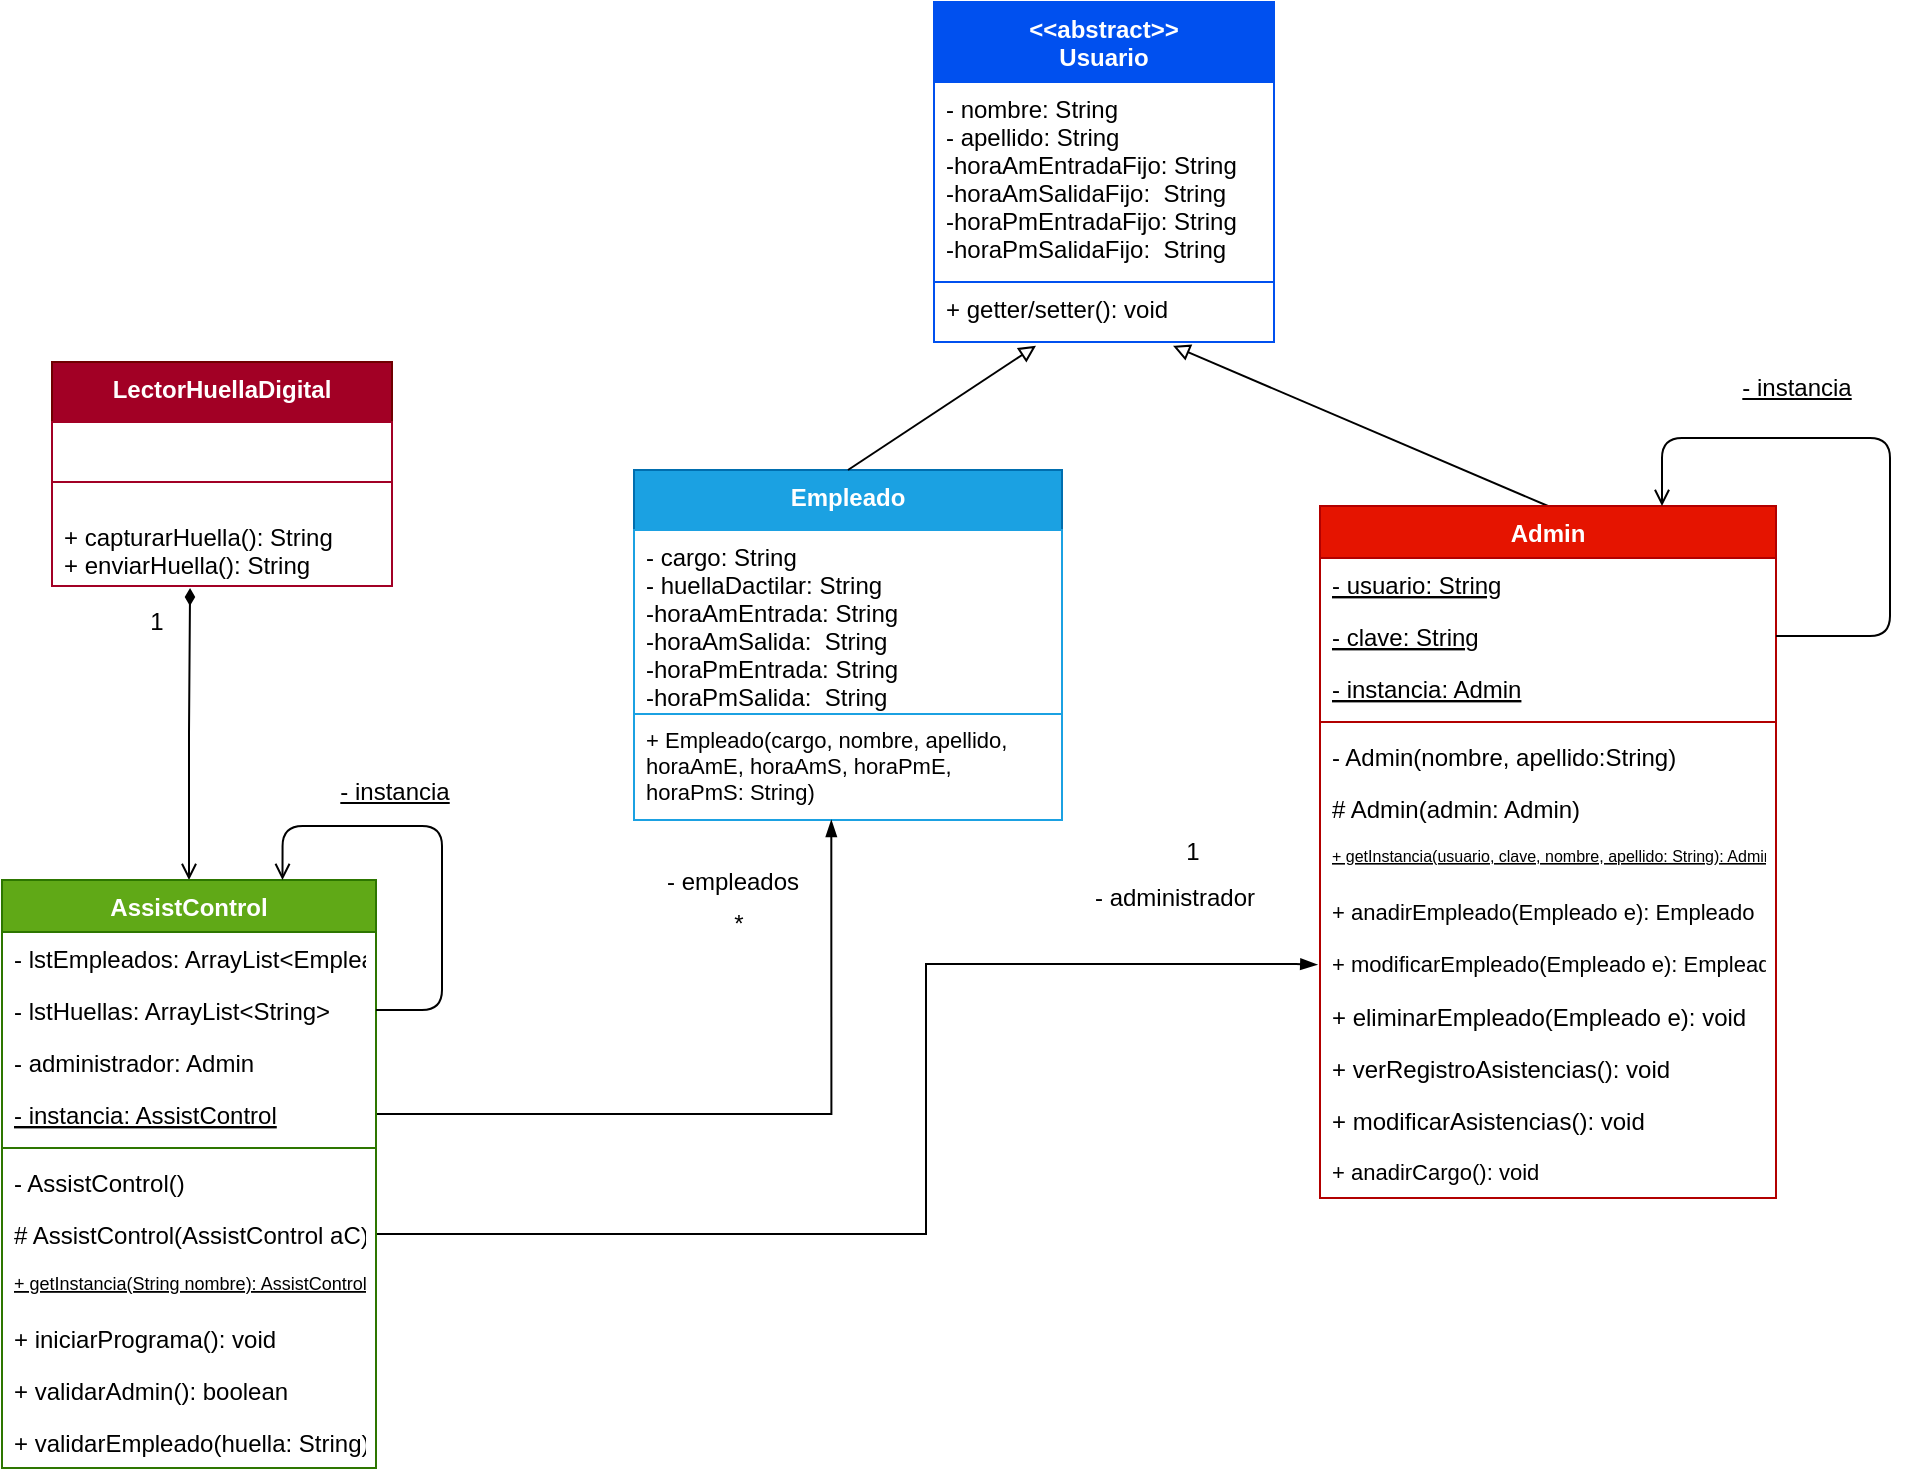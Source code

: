 <mxfile>
    <diagram id="lH5fCbZ_AQfIexLqE5lS" name="Página-1">
        <mxGraphModel dx="1612" dy="712" grid="0" gridSize="10" guides="1" tooltips="1" connect="1" arrows="1" fold="1" page="1" pageScale="1" pageWidth="1169" pageHeight="827" background="#ffffff" math="0" shadow="0">
            <root>
                <mxCell id="0"/>
                <mxCell id="1" parent="0"/>
                <mxCell id="2" value="&lt;&lt;abstract&gt;&gt;&#10;Usuario" style="swimlane;fontStyle=1;align=center;verticalAlign=top;childLayout=stackLayout;horizontal=1;startSize=40;horizontalStack=0;resizeParent=1;resizeParentMax=0;resizeLast=0;collapsible=1;marginBottom=0;strokeColor=#0050EF;fillColor=#0050EF;fontColor=#ffffff;" parent="1" vertex="1">
                    <mxGeometry x="504" y="26" width="170" height="170" as="geometry"/>
                </mxCell>
                <mxCell id="3" value="- nombre: String&#10;- apellido: String&#10;-horaAmEntradaFijo: String&#10;-horaAmSalidaFijo:  String&#10;-horaPmEntradaFijo: String&#10;-horaPmSalidaFijo:  String" style="text;strokeColor=#0050EF;fillColor=none;align=left;verticalAlign=top;spacingLeft=4;spacingRight=4;overflow=hidden;rotatable=0;points=[[0,0.5],[1,0.5]];portConstraint=eastwest;fontColor=#000000;" parent="2" vertex="1">
                    <mxGeometry y="40" width="170" height="100" as="geometry"/>
                </mxCell>
                <mxCell id="5" value="+ getter/setter(): void" style="text;strokeColor=#0050EF;fillColor=none;align=left;verticalAlign=top;spacingLeft=4;spacingRight=4;overflow=hidden;rotatable=0;points=[[0,0.5],[1,0.5]];portConstraint=eastwest;labelBorderColor=none;fontColor=#000000;" parent="2" vertex="1">
                    <mxGeometry y="140" width="170" height="30" as="geometry"/>
                </mxCell>
                <mxCell id="6" value="Empleado" style="swimlane;fontStyle=1;align=center;verticalAlign=top;childLayout=stackLayout;horizontal=1;startSize=30;horizontalStack=0;resizeParent=1;resizeParentMax=0;resizeLast=0;collapsible=1;marginBottom=0;strokeColor=#006EAF;fillColor=#1BA1E2;fontColor=#ffffff;" parent="1" vertex="1">
                    <mxGeometry x="354" y="260" width="214" height="175" as="geometry"/>
                </mxCell>
                <mxCell id="7" value="- cargo: String&#10;- huellaDactilar: String&#10;-horaAmEntrada: String&#10;-horaAmSalida:  String&#10;-horaPmEntrada: String&#10;-horaPmSalida:  String" style="text;strokeColor=#1BA1E2;fillColor=none;align=left;verticalAlign=top;spacingLeft=4;spacingRight=4;overflow=hidden;rotatable=0;points=[[0,0.5],[1,0.5]];portConstraint=eastwest;fontColor=#000000;" parent="6" vertex="1">
                    <mxGeometry y="30" width="214" height="92" as="geometry"/>
                </mxCell>
                <mxCell id="8" value="+ Empleado(cargo, nombre, apellido,&#10;horaAmE, horaAmS, horaPmE,&#10;horaPmS: String)&#10;" style="text;strokeColor=#1BA1E2;fillColor=none;align=left;verticalAlign=top;spacingLeft=4;spacingRight=4;overflow=hidden;rotatable=0;points=[[0,0.5],[1,0.5]];portConstraint=eastwest;labelBorderColor=none;fontColor=#000000;fontSize=11;" parent="6" vertex="1">
                    <mxGeometry y="122" width="214" height="53" as="geometry"/>
                </mxCell>
                <mxCell id="23" value="" style="html=1;verticalAlign=bottom;labelBackgroundColor=none;endArrow=block;endFill=0;strokeColor=#000000;fontColor=#000000;exitX=0.5;exitY=0;exitDx=0;exitDy=0;entryX=0.3;entryY=1.063;entryDx=0;entryDy=0;entryPerimeter=0;" parent="1" source="6" target="5" edge="1">
                    <mxGeometry width="160" relative="1" as="geometry">
                        <mxPoint x="554" y="344" as="sourcePoint"/>
                        <mxPoint x="554" y="256" as="targetPoint"/>
                    </mxGeometry>
                </mxCell>
                <mxCell id="24" value="" style="html=1;verticalAlign=bottom;labelBackgroundColor=none;endArrow=block;endFill=0;strokeColor=#000000;fontColor=#000000;exitX=0.5;exitY=0;exitDx=0;exitDy=0;entryX=0.703;entryY=1.063;entryDx=0;entryDy=0;entryPerimeter=0;" parent="1" source="88" target="5" edge="1">
                    <mxGeometry width="160" relative="1" as="geometry">
                        <mxPoint x="499" y="336" as="sourcePoint"/>
                        <mxPoint x="564.29" y="264.65" as="targetPoint"/>
                    </mxGeometry>
                </mxCell>
                <mxCell id="25" value="" style="endArrow=blockThin;html=1;rounded=0;align=center;verticalAlign=top;endFill=1;labelBackgroundColor=none;endSize=6;startArrow=none;startFill=0;strokeColor=#000000;fontColor=#000000;exitX=1;exitY=0.5;exitDx=0;exitDy=0;edgeStyle=orthogonalEdgeStyle;entryX=-0.006;entryY=1.513;entryDx=0;entryDy=0;entryPerimeter=0;" parent="1" source="64" target="97" edge="1">
                    <mxGeometry relative="1" as="geometry">
                        <mxPoint x="694" y="645.5" as="sourcePoint"/>
                        <mxPoint x="583" y="450" as="targetPoint"/>
                        <Array as="points">
                            <mxPoint x="500" y="642"/>
                            <mxPoint x="500" y="507"/>
                            <mxPoint x="685" y="507"/>
                        </Array>
                    </mxGeometry>
                </mxCell>
                <mxCell id="26" value="" style="endArrow=blockThin;html=1;rounded=0;align=center;verticalAlign=top;endFill=1;labelBackgroundColor=none;endSize=6;startArrow=none;startFill=0;strokeColor=#000000;fontColor=#000000;entryX=0.461;entryY=1.001;entryDx=0;entryDy=0;exitX=1;exitY=0.5;exitDx=0;exitDy=0;entryPerimeter=0;edgeStyle=orthogonalEdgeStyle;" parent="1" source="63" target="8" edge="1">
                    <mxGeometry relative="1" as="geometry">
                        <mxPoint x="704" y="656" as="sourcePoint"/>
                        <mxPoint x="776.91" y="508" as="targetPoint"/>
                    </mxGeometry>
                </mxCell>
                <mxCell id="27" value="- empleados" style="text;html=1;align=center;verticalAlign=middle;resizable=0;points=[];autosize=1;strokeColor=none;fillColor=none;fontColor=#000000;labelBorderColor=none;" parent="1" vertex="1">
                    <mxGeometry x="358" y="451" width="90" height="30" as="geometry"/>
                </mxCell>
                <mxCell id="28" value="- administrador" style="text;html=1;align=center;verticalAlign=middle;resizable=0;points=[];autosize=1;strokeColor=none;fillColor=none;fontColor=#000000;labelBorderColor=none;" parent="1" vertex="1">
                    <mxGeometry x="574" y="459" width="100" height="30" as="geometry"/>
                </mxCell>
                <mxCell id="29" value="1" style="text;html=1;align=center;verticalAlign=middle;resizable=0;points=[];autosize=1;strokeColor=none;fillColor=none;fontColor=#000000;" parent="1" vertex="1">
                    <mxGeometry x="618" y="436" width="30" height="30" as="geometry"/>
                </mxCell>
                <mxCell id="30" value="*" style="text;html=1;align=center;verticalAlign=middle;resizable=0;points=[];autosize=1;strokeColor=none;fillColor=none;fontColor=#000000;" parent="1" vertex="1">
                    <mxGeometry x="391" y="472" width="30" height="30" as="geometry"/>
                </mxCell>
                <mxCell id="31" value="LectorHuellaDigital" style="swimlane;fontStyle=1;align=center;verticalAlign=top;childLayout=stackLayout;horizontal=1;startSize=30;horizontalStack=0;resizeParent=1;resizeParentMax=0;resizeLast=0;collapsible=1;marginBottom=0;strokeColor=#6F0000;fillColor=#A20025;fontColor=#ffffff;" parent="1" vertex="1">
                    <mxGeometry x="63" y="206" width="170" height="112" as="geometry"/>
                </mxCell>
                <mxCell id="32" value="" style="text;strokeColor=#A20025;fillColor=none;align=left;verticalAlign=top;spacingLeft=4;spacingRight=4;overflow=hidden;rotatable=0;points=[[0,0.5],[1,0.5]];portConstraint=eastwest;fontColor=#000000;" parent="31" vertex="1">
                    <mxGeometry y="30" width="170" height="30" as="geometry"/>
                </mxCell>
                <mxCell id="33" value="&#10;+ capturarHuella(): String&#10;+ enviarHuella(): String" style="text;strokeColor=#A20025;fillColor=none;align=left;verticalAlign=top;spacingLeft=4;spacingRight=4;overflow=hidden;rotatable=0;points=[[0,0.5],[1,0.5]];portConstraint=eastwest;labelBorderColor=none;fontColor=#000000;" parent="31" vertex="1">
                    <mxGeometry y="60" width="170" height="52" as="geometry"/>
                </mxCell>
                <mxCell id="43" value="" style="endArrow=diamondThin;html=1;rounded=0;align=center;verticalAlign=top;endFill=1;labelBackgroundColor=none;endSize=6;startArrow=open;startFill=0;strokeColor=#000000;fontColor=#000000;exitX=0.5;exitY=0;exitDx=0;exitDy=0;entryX=0.406;entryY=1.019;entryDx=0;entryDy=0;entryPerimeter=0;edgeStyle=orthogonalEdgeStyle;" parent="1" source="58" target="33" edge="1">
                    <mxGeometry relative="1" as="geometry">
                        <mxPoint x="603.87" y="696.45" as="sourcePoint"/>
                        <mxPoint x="294" y="626" as="targetPoint"/>
                    </mxGeometry>
                </mxCell>
                <mxCell id="44" value="1" style="text;html=1;align=center;verticalAlign=middle;resizable=0;points=[];autosize=1;strokeColor=none;fillColor=none;fontColor=#000000;" parent="1" vertex="1">
                    <mxGeometry x="100" y="321" width="30" height="30" as="geometry"/>
                </mxCell>
                <mxCell id="58" value="AssistControl" style="swimlane;fontStyle=1;align=center;verticalAlign=top;childLayout=stackLayout;horizontal=1;startSize=26;horizontalStack=0;resizeParent=1;resizeParentMax=0;resizeLast=0;collapsible=1;marginBottom=0;fontColor=#ffffff;fillColor=#60a917;strokeColor=#2D7600;" vertex="1" parent="1">
                    <mxGeometry x="38" y="465" width="187" height="294" as="geometry"/>
                </mxCell>
                <mxCell id="83" style="edgeStyle=orthogonalEdgeStyle;html=1;entryX=0.75;entryY=0;entryDx=0;entryDy=0;fontColor=#000000;startArrow=none;startFill=0;endArrow=open;endFill=0;exitX=1;exitY=0.5;exitDx=0;exitDy=0;strokeColor=#000000;" edge="1" parent="58" source="87" target="58">
                    <mxGeometry relative="1" as="geometry">
                        <Array as="points">
                            <mxPoint x="220" y="65"/>
                            <mxPoint x="220" y="-27"/>
                            <mxPoint x="140" y="-27"/>
                        </Array>
                    </mxGeometry>
                </mxCell>
                <mxCell id="62" value="- lstEmpleados: ArrayList&lt;Empleado&gt;" style="text;strokeColor=none;fillColor=none;align=left;verticalAlign=top;spacingLeft=4;spacingRight=4;overflow=hidden;rotatable=0;points=[[0,0.5],[1,0.5]];portConstraint=eastwest;fontColor=#000000;" vertex="1" parent="58">
                    <mxGeometry y="26" width="187" height="26" as="geometry"/>
                </mxCell>
                <mxCell id="87" value="- lstHuellas: ArrayList&lt;String&gt;" style="text;strokeColor=none;fillColor=none;align=left;verticalAlign=top;spacingLeft=4;spacingRight=4;overflow=hidden;rotatable=0;points=[[0,0.5],[1,0.5]];portConstraint=eastwest;fontColor=#000000;" vertex="1" parent="58">
                    <mxGeometry y="52" width="187" height="26" as="geometry"/>
                </mxCell>
                <mxCell id="59" value="- administrador: Admin" style="text;strokeColor=none;fillColor=none;align=left;verticalAlign=top;spacingLeft=4;spacingRight=4;overflow=hidden;rotatable=0;points=[[0,0.5],[1,0.5]];portConstraint=eastwest;fontColor=#000000;" vertex="1" parent="58">
                    <mxGeometry y="78" width="187" height="26" as="geometry"/>
                </mxCell>
                <mxCell id="63" value="- instancia: AssistControl" style="text;strokeColor=none;fillColor=none;align=left;verticalAlign=top;spacingLeft=4;spacingRight=4;overflow=hidden;rotatable=0;points=[[0,0.5],[1,0.5]];portConstraint=eastwest;fontColor=#000000;fontStyle=4" vertex="1" parent="58">
                    <mxGeometry y="104" width="187" height="26" as="geometry"/>
                </mxCell>
                <mxCell id="60" value="" style="line;strokeWidth=1;fillColor=none;align=left;verticalAlign=middle;spacingTop=-1;spacingLeft=3;spacingRight=3;rotatable=0;labelPosition=right;points=[];portConstraint=eastwest;strokeColor=inherit;fontColor=#000000;" vertex="1" parent="58">
                    <mxGeometry y="130" width="187" height="8" as="geometry"/>
                </mxCell>
                <mxCell id="61" value="- AssistControl()" style="text;strokeColor=none;fillColor=none;align=left;verticalAlign=top;spacingLeft=4;spacingRight=4;overflow=hidden;rotatable=0;points=[[0,0.5],[1,0.5]];portConstraint=eastwest;fontColor=#000000;" vertex="1" parent="58">
                    <mxGeometry y="138" width="187" height="26" as="geometry"/>
                </mxCell>
                <mxCell id="64" value="# AssistControl(AssistControl aC)" style="text;strokeColor=none;fillColor=none;align=left;verticalAlign=top;spacingLeft=4;spacingRight=4;overflow=hidden;rotatable=0;points=[[0,0.5],[1,0.5]];portConstraint=eastwest;fontColor=#000000;" vertex="1" parent="58">
                    <mxGeometry y="164" width="187" height="26" as="geometry"/>
                </mxCell>
                <mxCell id="65" value="+ getInstancia(String nombre): AssistControl" style="text;strokeColor=none;fillColor=none;align=left;verticalAlign=top;spacingLeft=4;spacingRight=4;overflow=hidden;rotatable=0;points=[[0,0.5],[1,0.5]];portConstraint=eastwest;fontColor=#000000;fontStyle=4;fontSize=9;" vertex="1" parent="58">
                    <mxGeometry y="190" width="187" height="26" as="geometry"/>
                </mxCell>
                <mxCell id="66" value="+ iniciarPrograma(): void" style="text;strokeColor=none;fillColor=none;align=left;verticalAlign=top;spacingLeft=4;spacingRight=4;overflow=hidden;rotatable=0;points=[[0,0.5],[1,0.5]];portConstraint=eastwest;fontColor=#000000;" vertex="1" parent="58">
                    <mxGeometry y="216" width="187" height="26" as="geometry"/>
                </mxCell>
                <mxCell id="67" value="+ validarAdmin(): boolean" style="text;strokeColor=none;fillColor=none;align=left;verticalAlign=top;spacingLeft=4;spacingRight=4;overflow=hidden;rotatable=0;points=[[0,0.5],[1,0.5]];portConstraint=eastwest;fontColor=#000000;" vertex="1" parent="58">
                    <mxGeometry y="242" width="187" height="26" as="geometry"/>
                </mxCell>
                <mxCell id="68" value="+ validarEmpleado(huella: String): boolean" style="text;strokeColor=none;fillColor=none;align=left;verticalAlign=top;spacingLeft=4;spacingRight=4;overflow=hidden;rotatable=0;points=[[0,0.5],[1,0.5]];portConstraint=eastwest;fontColor=#000000;" vertex="1" parent="58">
                    <mxGeometry y="268" width="187" height="26" as="geometry"/>
                </mxCell>
                <mxCell id="85" value="&lt;u&gt;- instancia&lt;/u&gt;" style="text;html=1;align=center;verticalAlign=middle;resizable=0;points=[];autosize=1;strokeColor=none;fillColor=none;fontColor=#000000;" vertex="1" parent="1">
                    <mxGeometry x="197" y="408" width="73" height="26" as="geometry"/>
                </mxCell>
                <mxCell id="88" value="Admin" style="swimlane;fontStyle=1;align=center;verticalAlign=top;childLayout=stackLayout;horizontal=1;startSize=26;horizontalStack=0;resizeParent=1;resizeParentMax=0;resizeLast=0;collapsible=1;marginBottom=0;strokeColor=#B20000;fontColor=#ffffff;fillColor=#e51400;" vertex="1" parent="1">
                    <mxGeometry x="697" y="278" width="228" height="346" as="geometry"/>
                </mxCell>
                <mxCell id="102" style="edgeStyle=orthogonalEdgeStyle;html=1;entryX=0.75;entryY=0;entryDx=0;entryDy=0;strokeColor=#000000;fontSize=10;fontColor=#000000;startArrow=none;startFill=0;endArrow=open;endFill=0;exitX=1;exitY=0.5;exitDx=0;exitDy=0;" edge="1" parent="88" source="92" target="88">
                    <mxGeometry relative="1" as="geometry">
                        <Array as="points">
                            <mxPoint x="285" y="65"/>
                            <mxPoint x="285" y="-34"/>
                            <mxPoint x="171" y="-34"/>
                        </Array>
                    </mxGeometry>
                </mxCell>
                <mxCell id="89" value="- usuario: String" style="text;strokeColor=none;fillColor=none;align=left;verticalAlign=top;spacingLeft=4;spacingRight=4;overflow=hidden;rotatable=0;points=[[0,0.5],[1,0.5]];portConstraint=eastwest;fontColor=#000000;fontStyle=4" vertex="1" parent="88">
                    <mxGeometry y="26" width="228" height="26" as="geometry"/>
                </mxCell>
                <mxCell id="92" value="- clave: String" style="text;strokeColor=none;fillColor=none;align=left;verticalAlign=top;spacingLeft=4;spacingRight=4;overflow=hidden;rotatable=0;points=[[0,0.5],[1,0.5]];portConstraint=eastwest;fontColor=#000000;fontStyle=4" vertex="1" parent="88">
                    <mxGeometry y="52" width="228" height="26" as="geometry"/>
                </mxCell>
                <mxCell id="93" value="- instancia: Admin" style="text;strokeColor=none;fillColor=none;align=left;verticalAlign=top;spacingLeft=4;spacingRight=4;overflow=hidden;rotatable=0;points=[[0,0.5],[1,0.5]];portConstraint=eastwest;fontColor=#000000;fontStyle=4" vertex="1" parent="88">
                    <mxGeometry y="78" width="228" height="26" as="geometry"/>
                </mxCell>
                <mxCell id="90" value="" style="line;strokeWidth=1;fillColor=none;align=left;verticalAlign=middle;spacingTop=-1;spacingLeft=3;spacingRight=3;rotatable=0;labelPosition=right;points=[];portConstraint=eastwest;strokeColor=inherit;fontColor=#000000;" vertex="1" parent="88">
                    <mxGeometry y="104" width="228" height="8" as="geometry"/>
                </mxCell>
                <mxCell id="91" value="- Admin(nombre, apellido:String)" style="text;strokeColor=none;fillColor=none;align=left;verticalAlign=top;spacingLeft=4;spacingRight=4;overflow=hidden;rotatable=0;points=[[0,0.5],[1,0.5]];portConstraint=eastwest;fontColor=#000000;" vertex="1" parent="88">
                    <mxGeometry y="112" width="228" height="26" as="geometry"/>
                </mxCell>
                <mxCell id="94" value="# Admin(admin: Admin)" style="text;strokeColor=none;fillColor=none;align=left;verticalAlign=top;spacingLeft=4;spacingRight=4;overflow=hidden;rotatable=0;points=[[0,0.5],[1,0.5]];portConstraint=eastwest;fontColor=#000000;" vertex="1" parent="88">
                    <mxGeometry y="138" width="228" height="26" as="geometry"/>
                </mxCell>
                <mxCell id="96" value="+ getInstancia(usuario, clave, nombre, apellido: String): Admin" style="text;strokeColor=none;fillColor=none;align=left;verticalAlign=top;spacingLeft=4;spacingRight=4;overflow=hidden;rotatable=0;points=[[0,0.5],[1,0.5]];portConstraint=eastwest;fontColor=#000000;fontStyle=4;fontSize=8;" vertex="1" parent="88">
                    <mxGeometry y="164" width="228" height="26" as="geometry"/>
                </mxCell>
                <mxCell id="97" value="+ anadirEmpleado(Empleado e): Empleado" style="text;strokeColor=none;fillColor=none;align=left;verticalAlign=top;spacingLeft=4;spacingRight=4;overflow=hidden;rotatable=0;points=[[0,0.5],[1,0.5]];portConstraint=eastwest;fontColor=#000000;fontSize=11;" vertex="1" parent="88">
                    <mxGeometry y="190" width="228" height="26" as="geometry"/>
                </mxCell>
                <mxCell id="98" value="+ modificarEmpleado(Empleado e): Empleado" style="text;strokeColor=none;fillColor=none;align=left;verticalAlign=top;spacingLeft=4;spacingRight=4;overflow=hidden;rotatable=0;points=[[0,0.5],[1,0.5]];portConstraint=eastwest;fontColor=#000000;fontSize=11;" vertex="1" parent="88">
                    <mxGeometry y="216" width="228" height="26" as="geometry"/>
                </mxCell>
                <mxCell id="99" value="+ eliminarEmpleado(Empleado e): void" style="text;strokeColor=none;fillColor=none;align=left;verticalAlign=top;spacingLeft=4;spacingRight=4;overflow=hidden;rotatable=0;points=[[0,0.5],[1,0.5]];portConstraint=eastwest;fontColor=#000000;" vertex="1" parent="88">
                    <mxGeometry y="242" width="228" height="26" as="geometry"/>
                </mxCell>
                <mxCell id="100" value="+ verRegistroAsistencias(): void" style="text;strokeColor=none;fillColor=none;align=left;verticalAlign=top;spacingLeft=4;spacingRight=4;overflow=hidden;rotatable=0;points=[[0,0.5],[1,0.5]];portConstraint=eastwest;fontColor=#000000;" vertex="1" parent="88">
                    <mxGeometry y="268" width="228" height="26" as="geometry"/>
                </mxCell>
                <mxCell id="101" value="+ modificarAsistencias(): void" style="text;strokeColor=none;fillColor=none;align=left;verticalAlign=top;spacingLeft=4;spacingRight=4;overflow=hidden;rotatable=0;points=[[0,0.5],[1,0.5]];portConstraint=eastwest;fontColor=#000000;" vertex="1" parent="88">
                    <mxGeometry y="294" width="228" height="26" as="geometry"/>
                </mxCell>
                <mxCell id="104" value="+ anadirCargo(): void" style="text;strokeColor=none;fillColor=none;align=left;verticalAlign=top;spacingLeft=4;spacingRight=4;overflow=hidden;rotatable=0;points=[[0,0.5],[1,0.5]];portConstraint=eastwest;fontColor=#000000;fontSize=11;" vertex="1" parent="88">
                    <mxGeometry y="320" width="228" height="26" as="geometry"/>
                </mxCell>
                <mxCell id="103" value="&lt;u&gt;- instancia&lt;/u&gt;" style="text;html=1;align=center;verticalAlign=middle;resizable=0;points=[];autosize=1;strokeColor=none;fillColor=none;fontColor=#000000;" vertex="1" parent="1">
                    <mxGeometry x="898" y="206" width="73" height="26" as="geometry"/>
                </mxCell>
            </root>
        </mxGraphModel>
    </diagram>
</mxfile>